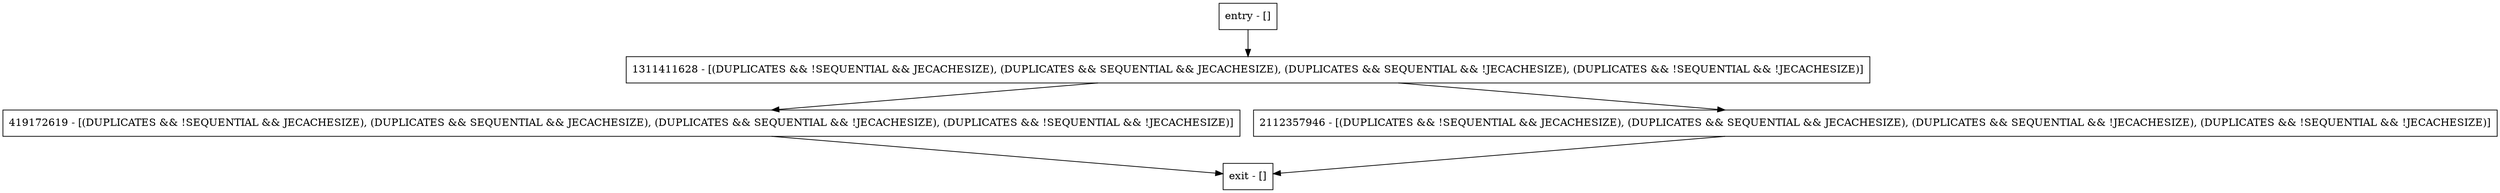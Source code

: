 digraph compareKeys {
node [shape=record];
entry [label="entry - []"];
exit [label="exit - []"];
419172619 [label="419172619 - [(DUPLICATES && !SEQUENTIAL && JECACHESIZE), (DUPLICATES && SEQUENTIAL && JECACHESIZE), (DUPLICATES && SEQUENTIAL && !JECACHESIZE), (DUPLICATES && !SEQUENTIAL && !JECACHESIZE)]"];
2112357946 [label="2112357946 - [(DUPLICATES && !SEQUENTIAL && JECACHESIZE), (DUPLICATES && SEQUENTIAL && JECACHESIZE), (DUPLICATES && SEQUENTIAL && !JECACHESIZE), (DUPLICATES && !SEQUENTIAL && !JECACHESIZE)]"];
1311411628 [label="1311411628 - [(DUPLICATES && !SEQUENTIAL && JECACHESIZE), (DUPLICATES && SEQUENTIAL && JECACHESIZE), (DUPLICATES && SEQUENTIAL && !JECACHESIZE), (DUPLICATES && !SEQUENTIAL && !JECACHESIZE)]"];
entry;
exit;
entry -> 1311411628;
419172619 -> exit;
2112357946 -> exit;
1311411628 -> 419172619;
1311411628 -> 2112357946;
}
